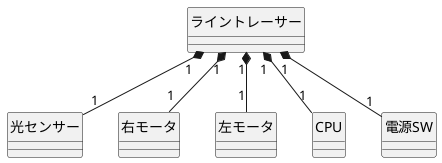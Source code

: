 @startuml a
skinparam classAttributeIconSize 0
class ライントレーサー {

}

class 光センサー {
 
}

class 右モータ {

}

class 左モータ {

}

class CPU {
 
}

class 電源SW {
}

ライントレーサー "1" *-- "1" 光センサー
ライントレーサー "1" *-- "1" 右モータ
ライントレーサー "1" *-- "1" 左モータ
ライントレーサー "1" *-- "1" CPU
ライントレーサー "1" *-- "1" 電源SW

hide circle

@enduml
